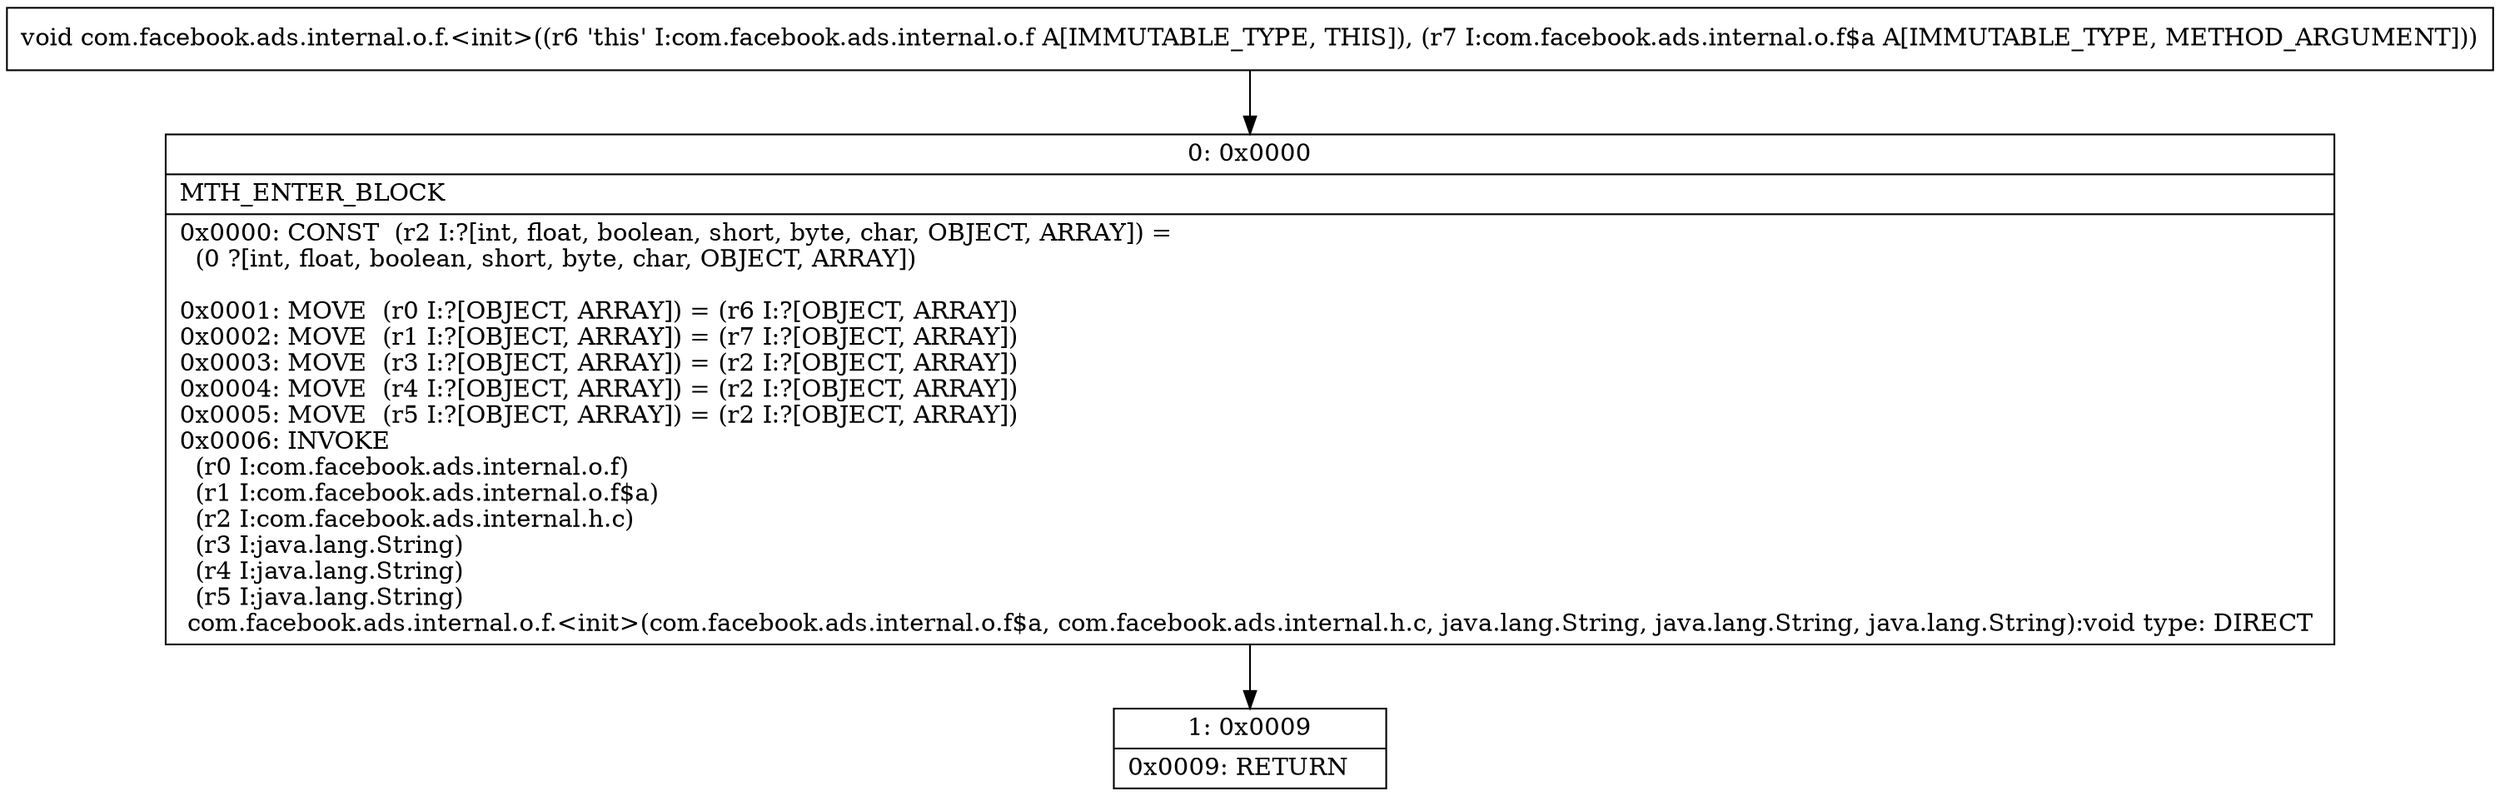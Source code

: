 digraph "CFG forcom.facebook.ads.internal.o.f.\<init\>(Lcom\/facebook\/ads\/internal\/o\/f$a;)V" {
Node_0 [shape=record,label="{0\:\ 0x0000|MTH_ENTER_BLOCK\l|0x0000: CONST  (r2 I:?[int, float, boolean, short, byte, char, OBJECT, ARRAY]) = \l  (0 ?[int, float, boolean, short, byte, char, OBJECT, ARRAY])\l \l0x0001: MOVE  (r0 I:?[OBJECT, ARRAY]) = (r6 I:?[OBJECT, ARRAY]) \l0x0002: MOVE  (r1 I:?[OBJECT, ARRAY]) = (r7 I:?[OBJECT, ARRAY]) \l0x0003: MOVE  (r3 I:?[OBJECT, ARRAY]) = (r2 I:?[OBJECT, ARRAY]) \l0x0004: MOVE  (r4 I:?[OBJECT, ARRAY]) = (r2 I:?[OBJECT, ARRAY]) \l0x0005: MOVE  (r5 I:?[OBJECT, ARRAY]) = (r2 I:?[OBJECT, ARRAY]) \l0x0006: INVOKE  \l  (r0 I:com.facebook.ads.internal.o.f)\l  (r1 I:com.facebook.ads.internal.o.f$a)\l  (r2 I:com.facebook.ads.internal.h.c)\l  (r3 I:java.lang.String)\l  (r4 I:java.lang.String)\l  (r5 I:java.lang.String)\l com.facebook.ads.internal.o.f.\<init\>(com.facebook.ads.internal.o.f$a, com.facebook.ads.internal.h.c, java.lang.String, java.lang.String, java.lang.String):void type: DIRECT \l}"];
Node_1 [shape=record,label="{1\:\ 0x0009|0x0009: RETURN   \l}"];
MethodNode[shape=record,label="{void com.facebook.ads.internal.o.f.\<init\>((r6 'this' I:com.facebook.ads.internal.o.f A[IMMUTABLE_TYPE, THIS]), (r7 I:com.facebook.ads.internal.o.f$a A[IMMUTABLE_TYPE, METHOD_ARGUMENT])) }"];
MethodNode -> Node_0;
Node_0 -> Node_1;
}

